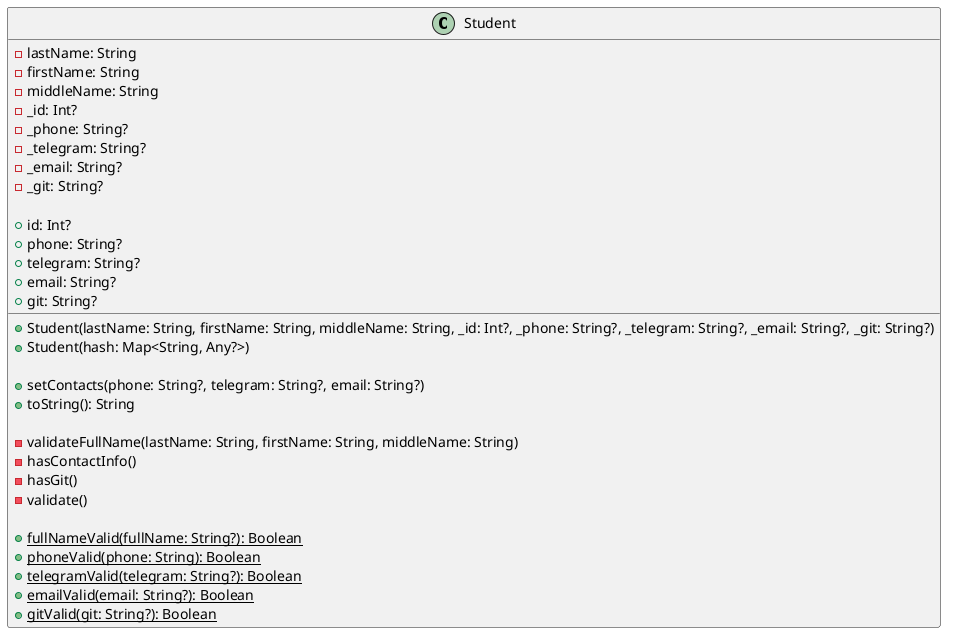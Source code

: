 @startuml
class Student {
    - lastName: String
    - firstName: String
    - middleName: String
    - _id: Int?
    - _phone: String?
    - _telegram: String?
    - _email: String?
    - _git: String?

    + id: Int?
    + phone: String?
    + telegram: String?
    + email: String?
    + git: String?

    + Student(lastName: String, firstName: String, middleName: String, _id: Int?, _phone: String?, _telegram: String?, _email: String?, _git: String?)
    + Student(hash: Map<String, Any?>)

    + setContacts(phone: String?, telegram: String?, email: String?)
    + toString(): String

    - validateFullName(lastName: String, firstName: String, middleName: String)
    - hasContactInfo()
    - hasGit()
    - validate()
    
    {static} + fullNameValid(fullName: String?): Boolean
    {static} + phoneValid(phone: String): Boolean
    {static} + telegramValid(telegram: String?): Boolean
    {static} + emailValid(email: String?): Boolean
    {static} + gitValid(git: String?): Boolean
}

@enduml
